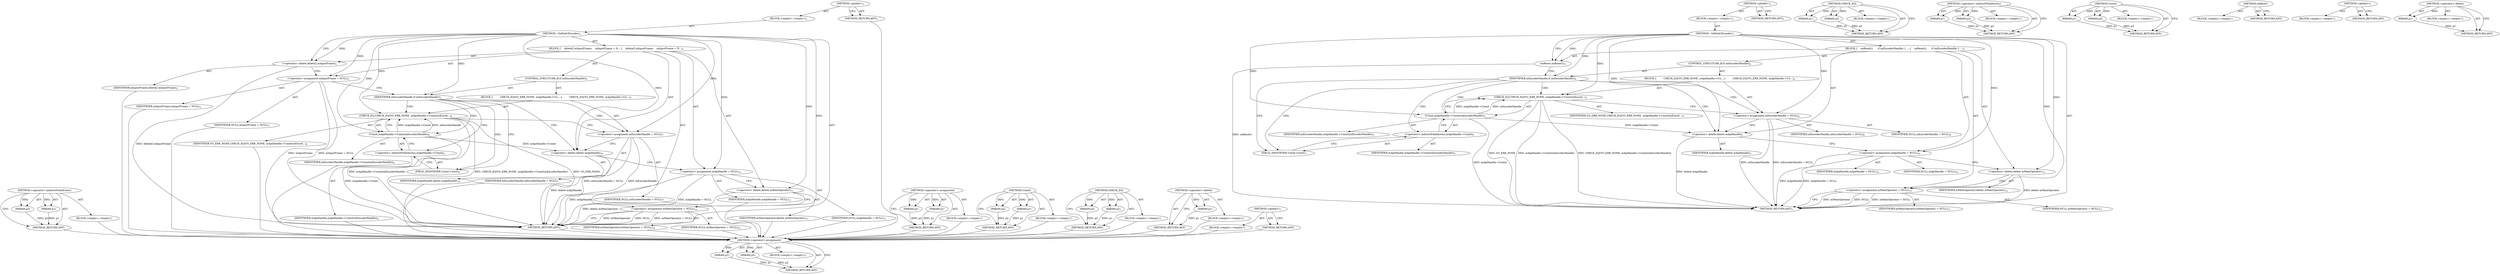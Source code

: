digraph "&lt;operator&gt;.delete" {
vulnerable_72 [label=<(METHOD,&lt;operator&gt;.indirectFieldAccess)>];
vulnerable_73 [label=<(PARAM,p1)>];
vulnerable_74 [label=<(PARAM,p2)>];
vulnerable_75 [label=<(BLOCK,&lt;empty&gt;,&lt;empty&gt;)>];
vulnerable_76 [label=<(METHOD_RETURN,ANY)>];
vulnerable_6 [label=<(METHOD,&lt;global&gt;)<SUB>1</SUB>>];
vulnerable_7 [label=<(BLOCK,&lt;empty&gt;,&lt;empty&gt;)<SUB>1</SUB>>];
vulnerable_8 [label=<(METHOD,~SoftAACEncoder)<SUB>1</SUB>>];
vulnerable_9 [label=<(BLOCK,{
    delete[] mInputFrame;
    mInputFrame = N...,{
    delete[] mInputFrame;
    mInputFrame = N...)<SUB>1</SUB>>];
vulnerable_10 [label=<(&lt;operator&gt;.delete,delete[] mInputFrame)<SUB>2</SUB>>];
vulnerable_11 [label=<(IDENTIFIER,mInputFrame,delete[] mInputFrame)<SUB>2</SUB>>];
vulnerable_12 [label=<(&lt;operator&gt;.assignment,mInputFrame = NULL)<SUB>3</SUB>>];
vulnerable_13 [label=<(IDENTIFIER,mInputFrame,mInputFrame = NULL)<SUB>3</SUB>>];
vulnerable_14 [label=<(IDENTIFIER,NULL,mInputFrame = NULL)<SUB>3</SUB>>];
vulnerable_15 [label=<(CONTROL_STRUCTURE,IF,if (mEncoderHandle))<SUB>5</SUB>>];
vulnerable_16 [label=<(IDENTIFIER,mEncoderHandle,if (mEncoderHandle))<SUB>5</SUB>>];
vulnerable_17 [label=<(BLOCK,{
         CHECK_EQ(VO_ERR_NONE, mApiHandle-&gt;Un...,{
         CHECK_EQ(VO_ERR_NONE, mApiHandle-&gt;Un...)<SUB>5</SUB>>];
vulnerable_18 [label=<(CHECK_EQ,CHECK_EQ(VO_ERR_NONE, mApiHandle-&gt;Uninit(mEncod...)<SUB>6</SUB>>];
vulnerable_19 [label=<(IDENTIFIER,VO_ERR_NONE,CHECK_EQ(VO_ERR_NONE, mApiHandle-&gt;Uninit(mEncod...)<SUB>6</SUB>>];
vulnerable_20 [label=<(Uninit,mApiHandle-&gt;Uninit(mEncoderHandle))<SUB>6</SUB>>];
vulnerable_21 [label=<(&lt;operator&gt;.indirectFieldAccess,mApiHandle-&gt;Uninit)<SUB>6</SUB>>];
vulnerable_22 [label=<(IDENTIFIER,mApiHandle,mApiHandle-&gt;Uninit(mEncoderHandle))<SUB>6</SUB>>];
vulnerable_23 [label=<(FIELD_IDENTIFIER,Uninit,Uninit)<SUB>6</SUB>>];
vulnerable_24 [label=<(IDENTIFIER,mEncoderHandle,mApiHandle-&gt;Uninit(mEncoderHandle))<SUB>6</SUB>>];
vulnerable_25 [label=<(&lt;operator&gt;.assignment,mEncoderHandle = NULL)<SUB>7</SUB>>];
vulnerable_26 [label=<(IDENTIFIER,mEncoderHandle,mEncoderHandle = NULL)<SUB>7</SUB>>];
vulnerable_27 [label=<(IDENTIFIER,NULL,mEncoderHandle = NULL)<SUB>7</SUB>>];
vulnerable_28 [label=<(&lt;operator&gt;.delete,delete mApiHandle)<SUB>10</SUB>>];
vulnerable_29 [label=<(IDENTIFIER,mApiHandle,delete mApiHandle)<SUB>10</SUB>>];
vulnerable_30 [label=<(&lt;operator&gt;.assignment,mApiHandle = NULL)<SUB>11</SUB>>];
vulnerable_31 [label=<(IDENTIFIER,mApiHandle,mApiHandle = NULL)<SUB>11</SUB>>];
vulnerable_32 [label=<(IDENTIFIER,NULL,mApiHandle = NULL)<SUB>11</SUB>>];
vulnerable_33 [label=<(&lt;operator&gt;.delete,delete mMemOperator)<SUB>13</SUB>>];
vulnerable_34 [label=<(IDENTIFIER,mMemOperator,delete mMemOperator)<SUB>13</SUB>>];
vulnerable_35 [label=<(&lt;operator&gt;.assignment,mMemOperator = NULL)<SUB>14</SUB>>];
vulnerable_36 [label=<(IDENTIFIER,mMemOperator,mMemOperator = NULL)<SUB>14</SUB>>];
vulnerable_37 [label=<(IDENTIFIER,NULL,mMemOperator = NULL)<SUB>14</SUB>>];
vulnerable_38 [label=<(METHOD_RETURN,ANY)<SUB>1</SUB>>];
vulnerable_40 [label=<(METHOD_RETURN,ANY)<SUB>1</SUB>>];
vulnerable_57 [label=<(METHOD,&lt;operator&gt;.assignment)>];
vulnerable_58 [label=<(PARAM,p1)>];
vulnerable_59 [label=<(PARAM,p2)>];
vulnerable_60 [label=<(BLOCK,&lt;empty&gt;,&lt;empty&gt;)>];
vulnerable_61 [label=<(METHOD_RETURN,ANY)>];
vulnerable_67 [label=<(METHOD,Uninit)>];
vulnerable_68 [label=<(PARAM,p1)>];
vulnerable_69 [label=<(PARAM,p2)>];
vulnerable_70 [label=<(BLOCK,&lt;empty&gt;,&lt;empty&gt;)>];
vulnerable_71 [label=<(METHOD_RETURN,ANY)>];
vulnerable_62 [label=<(METHOD,CHECK_EQ)>];
vulnerable_63 [label=<(PARAM,p1)>];
vulnerable_64 [label=<(PARAM,p2)>];
vulnerable_65 [label=<(BLOCK,&lt;empty&gt;,&lt;empty&gt;)>];
vulnerable_66 [label=<(METHOD_RETURN,ANY)>];
vulnerable_53 [label=<(METHOD,&lt;operator&gt;.delete)>];
vulnerable_54 [label=<(PARAM,p1)>];
vulnerable_55 [label=<(BLOCK,&lt;empty&gt;,&lt;empty&gt;)>];
vulnerable_56 [label=<(METHOD_RETURN,ANY)>];
vulnerable_47 [label=<(METHOD,&lt;global&gt;)<SUB>1</SUB>>];
vulnerable_48 [label=<(BLOCK,&lt;empty&gt;,&lt;empty&gt;)>];
vulnerable_49 [label=<(METHOD_RETURN,ANY)>];
fixed_67 [label=<(METHOD,&lt;operator&gt;.assignment)>];
fixed_68 [label=<(PARAM,p1)>];
fixed_69 [label=<(PARAM,p2)>];
fixed_70 [label=<(BLOCK,&lt;empty&gt;,&lt;empty&gt;)>];
fixed_71 [label=<(METHOD_RETURN,ANY)>];
fixed_6 [label=<(METHOD,&lt;global&gt;)<SUB>1</SUB>>];
fixed_7 [label=<(BLOCK,&lt;empty&gt;,&lt;empty&gt;)<SUB>1</SUB>>];
fixed_8 [label=<(METHOD,~SoftAACEncoder)<SUB>1</SUB>>];
fixed_9 [label=<(BLOCK,{
    onReset();
 
     if (mEncoderHandle) {
 ...,{
    onReset();
 
     if (mEncoderHandle) {
 ...)<SUB>1</SUB>>];
fixed_10 [label=<(onReset,onReset())<SUB>2</SUB>>];
fixed_11 [label=<(CONTROL_STRUCTURE,IF,if (mEncoderHandle))<SUB>4</SUB>>];
fixed_12 [label=<(IDENTIFIER,mEncoderHandle,if (mEncoderHandle))<SUB>4</SUB>>];
fixed_13 [label=<(BLOCK,{
         CHECK_EQ(VO_ERR_NONE, mApiHandle-&gt;Un...,{
         CHECK_EQ(VO_ERR_NONE, mApiHandle-&gt;Un...)<SUB>4</SUB>>];
fixed_14 [label=<(CHECK_EQ,CHECK_EQ(VO_ERR_NONE, mApiHandle-&gt;Uninit(mEncod...)<SUB>5</SUB>>];
fixed_15 [label=<(IDENTIFIER,VO_ERR_NONE,CHECK_EQ(VO_ERR_NONE, mApiHandle-&gt;Uninit(mEncod...)<SUB>5</SUB>>];
fixed_16 [label=<(Uninit,mApiHandle-&gt;Uninit(mEncoderHandle))<SUB>5</SUB>>];
fixed_17 [label=<(&lt;operator&gt;.indirectFieldAccess,mApiHandle-&gt;Uninit)<SUB>5</SUB>>];
fixed_18 [label=<(IDENTIFIER,mApiHandle,mApiHandle-&gt;Uninit(mEncoderHandle))<SUB>5</SUB>>];
fixed_19 [label=<(FIELD_IDENTIFIER,Uninit,Uninit)<SUB>5</SUB>>];
fixed_20 [label=<(IDENTIFIER,mEncoderHandle,mApiHandle-&gt;Uninit(mEncoderHandle))<SUB>5</SUB>>];
fixed_21 [label=<(&lt;operator&gt;.assignment,mEncoderHandle = NULL)<SUB>6</SUB>>];
fixed_22 [label=<(IDENTIFIER,mEncoderHandle,mEncoderHandle = NULL)<SUB>6</SUB>>];
fixed_23 [label=<(IDENTIFIER,NULL,mEncoderHandle = NULL)<SUB>6</SUB>>];
fixed_24 [label=<(&lt;operator&gt;.delete,delete mApiHandle)<SUB>9</SUB>>];
fixed_25 [label=<(IDENTIFIER,mApiHandle,delete mApiHandle)<SUB>9</SUB>>];
fixed_26 [label=<(&lt;operator&gt;.assignment,mApiHandle = NULL)<SUB>10</SUB>>];
fixed_27 [label=<(IDENTIFIER,mApiHandle,mApiHandle = NULL)<SUB>10</SUB>>];
fixed_28 [label=<(IDENTIFIER,NULL,mApiHandle = NULL)<SUB>10</SUB>>];
fixed_29 [label=<(&lt;operator&gt;.delete,delete mMemOperator)<SUB>12</SUB>>];
fixed_30 [label=<(IDENTIFIER,mMemOperator,delete mMemOperator)<SUB>12</SUB>>];
fixed_31 [label=<(&lt;operator&gt;.assignment,mMemOperator = NULL)<SUB>13</SUB>>];
fixed_32 [label=<(IDENTIFIER,mMemOperator,mMemOperator = NULL)<SUB>13</SUB>>];
fixed_33 [label=<(IDENTIFIER,NULL,mMemOperator = NULL)<SUB>13</SUB>>];
fixed_34 [label=<(METHOD_RETURN,ANY)<SUB>1</SUB>>];
fixed_36 [label=<(METHOD_RETURN,ANY)<SUB>1</SUB>>];
fixed_52 [label=<(METHOD,CHECK_EQ)>];
fixed_53 [label=<(PARAM,p1)>];
fixed_54 [label=<(PARAM,p2)>];
fixed_55 [label=<(BLOCK,&lt;empty&gt;,&lt;empty&gt;)>];
fixed_56 [label=<(METHOD_RETURN,ANY)>];
fixed_62 [label=<(METHOD,&lt;operator&gt;.indirectFieldAccess)>];
fixed_63 [label=<(PARAM,p1)>];
fixed_64 [label=<(PARAM,p2)>];
fixed_65 [label=<(BLOCK,&lt;empty&gt;,&lt;empty&gt;)>];
fixed_66 [label=<(METHOD_RETURN,ANY)>];
fixed_57 [label=<(METHOD,Uninit)>];
fixed_58 [label=<(PARAM,p1)>];
fixed_59 [label=<(PARAM,p2)>];
fixed_60 [label=<(BLOCK,&lt;empty&gt;,&lt;empty&gt;)>];
fixed_61 [label=<(METHOD_RETURN,ANY)>];
fixed_49 [label=<(METHOD,onReset)>];
fixed_50 [label=<(BLOCK,&lt;empty&gt;,&lt;empty&gt;)>];
fixed_51 [label=<(METHOD_RETURN,ANY)>];
fixed_43 [label=<(METHOD,&lt;global&gt;)<SUB>1</SUB>>];
fixed_44 [label=<(BLOCK,&lt;empty&gt;,&lt;empty&gt;)>];
fixed_45 [label=<(METHOD_RETURN,ANY)>];
fixed_72 [label=<(METHOD,&lt;operator&gt;.delete)>];
fixed_73 [label=<(PARAM,p1)>];
fixed_74 [label=<(BLOCK,&lt;empty&gt;,&lt;empty&gt;)>];
fixed_75 [label=<(METHOD_RETURN,ANY)>];
vulnerable_72 -> vulnerable_73  [key=0, label="AST: "];
vulnerable_72 -> vulnerable_73  [key=1, label="DDG: "];
vulnerable_72 -> vulnerable_75  [key=0, label="AST: "];
vulnerable_72 -> vulnerable_74  [key=0, label="AST: "];
vulnerable_72 -> vulnerable_74  [key=1, label="DDG: "];
vulnerable_72 -> vulnerable_76  [key=0, label="AST: "];
vulnerable_72 -> vulnerable_76  [key=1, label="CFG: "];
vulnerable_73 -> vulnerable_76  [key=0, label="DDG: p1"];
vulnerable_74 -> vulnerable_76  [key=0, label="DDG: p2"];
vulnerable_75 -> fixed_67  [key=0];
vulnerable_76 -> fixed_67  [key=0];
vulnerable_6 -> vulnerable_7  [key=0, label="AST: "];
vulnerable_6 -> vulnerable_40  [key=0, label="AST: "];
vulnerable_6 -> vulnerable_40  [key=1, label="CFG: "];
vulnerable_7 -> vulnerable_8  [key=0, label="AST: "];
vulnerable_8 -> vulnerable_9  [key=0, label="AST: "];
vulnerable_8 -> vulnerable_38  [key=0, label="AST: "];
vulnerable_8 -> vulnerable_10  [key=0, label="CFG: "];
vulnerable_8 -> vulnerable_10  [key=1, label="DDG: "];
vulnerable_8 -> vulnerable_12  [key=0, label="DDG: "];
vulnerable_8 -> vulnerable_30  [key=0, label="DDG: "];
vulnerable_8 -> vulnerable_35  [key=0, label="DDG: "];
vulnerable_8 -> vulnerable_16  [key=0, label="DDG: "];
vulnerable_8 -> vulnerable_28  [key=0, label="DDG: "];
vulnerable_8 -> vulnerable_33  [key=0, label="DDG: "];
vulnerable_8 -> vulnerable_25  [key=0, label="DDG: "];
vulnerable_8 -> vulnerable_18  [key=0, label="DDG: "];
vulnerable_8 -> vulnerable_20  [key=0, label="DDG: "];
vulnerable_9 -> vulnerable_10  [key=0, label="AST: "];
vulnerable_9 -> vulnerable_12  [key=0, label="AST: "];
vulnerable_9 -> vulnerable_15  [key=0, label="AST: "];
vulnerable_9 -> vulnerable_28  [key=0, label="AST: "];
vulnerable_9 -> vulnerable_30  [key=0, label="AST: "];
vulnerable_9 -> vulnerable_33  [key=0, label="AST: "];
vulnerable_9 -> vulnerable_35  [key=0, label="AST: "];
vulnerable_10 -> vulnerable_11  [key=0, label="AST: "];
vulnerable_10 -> vulnerable_12  [key=0, label="CFG: "];
vulnerable_10 -> vulnerable_38  [key=0, label="DDG: delete[] mInputFrame"];
vulnerable_11 -> fixed_67  [key=0];
vulnerable_12 -> vulnerable_13  [key=0, label="AST: "];
vulnerable_12 -> vulnerable_14  [key=0, label="AST: "];
vulnerable_12 -> vulnerable_16  [key=0, label="CFG: "];
vulnerable_12 -> vulnerable_38  [key=0, label="DDG: mInputFrame"];
vulnerable_12 -> vulnerable_38  [key=1, label="DDG: mInputFrame = NULL"];
vulnerable_13 -> fixed_67  [key=0];
vulnerable_14 -> fixed_67  [key=0];
vulnerable_15 -> vulnerable_16  [key=0, label="AST: "];
vulnerable_15 -> vulnerable_17  [key=0, label="AST: "];
vulnerable_16 -> vulnerable_23  [key=0, label="CFG: "];
vulnerable_16 -> vulnerable_23  [key=1, label="CDG: "];
vulnerable_16 -> vulnerable_28  [key=0, label="CFG: "];
vulnerable_16 -> vulnerable_20  [key=0, label="CDG: "];
vulnerable_16 -> vulnerable_25  [key=0, label="CDG: "];
vulnerable_16 -> vulnerable_21  [key=0, label="CDG: "];
vulnerable_16 -> vulnerable_18  [key=0, label="CDG: "];
vulnerable_17 -> vulnerable_18  [key=0, label="AST: "];
vulnerable_17 -> vulnerable_25  [key=0, label="AST: "];
vulnerable_18 -> vulnerable_19  [key=0, label="AST: "];
vulnerable_18 -> vulnerable_20  [key=0, label="AST: "];
vulnerable_18 -> vulnerable_25  [key=0, label="CFG: "];
vulnerable_18 -> vulnerable_38  [key=0, label="DDG: mApiHandle-&gt;Uninit(mEncoderHandle)"];
vulnerable_18 -> vulnerable_38  [key=1, label="DDG: CHECK_EQ(VO_ERR_NONE, mApiHandle-&gt;Uninit(mEncoderHandle))"];
vulnerable_18 -> vulnerable_38  [key=2, label="DDG: VO_ERR_NONE"];
vulnerable_19 -> fixed_67  [key=0];
vulnerable_20 -> vulnerable_21  [key=0, label="AST: "];
vulnerable_20 -> vulnerable_24  [key=0, label="AST: "];
vulnerable_20 -> vulnerable_18  [key=0, label="CFG: "];
vulnerable_20 -> vulnerable_18  [key=1, label="DDG: mApiHandle-&gt;Uninit"];
vulnerable_20 -> vulnerable_18  [key=2, label="DDG: mEncoderHandle"];
vulnerable_20 -> vulnerable_38  [key=0, label="DDG: mApiHandle-&gt;Uninit"];
vulnerable_20 -> vulnerable_28  [key=0, label="DDG: mApiHandle-&gt;Uninit"];
vulnerable_21 -> vulnerable_22  [key=0, label="AST: "];
vulnerable_21 -> vulnerable_23  [key=0, label="AST: "];
vulnerable_21 -> vulnerable_20  [key=0, label="CFG: "];
vulnerable_22 -> fixed_67  [key=0];
vulnerable_23 -> vulnerable_21  [key=0, label="CFG: "];
vulnerable_24 -> fixed_67  [key=0];
vulnerable_25 -> vulnerable_26  [key=0, label="AST: "];
vulnerable_25 -> vulnerable_27  [key=0, label="AST: "];
vulnerable_25 -> vulnerable_28  [key=0, label="CFG: "];
vulnerable_25 -> vulnerable_38  [key=0, label="DDG: mEncoderHandle"];
vulnerable_25 -> vulnerable_38  [key=1, label="DDG: mEncoderHandle = NULL"];
vulnerable_26 -> fixed_67  [key=0];
vulnerable_27 -> fixed_67  [key=0];
vulnerable_28 -> vulnerable_29  [key=0, label="AST: "];
vulnerable_28 -> vulnerable_30  [key=0, label="CFG: "];
vulnerable_28 -> vulnerable_38  [key=0, label="DDG: delete mApiHandle"];
vulnerable_29 -> fixed_67  [key=0];
vulnerable_30 -> vulnerable_31  [key=0, label="AST: "];
vulnerable_30 -> vulnerable_32  [key=0, label="AST: "];
vulnerable_30 -> vulnerable_33  [key=0, label="CFG: "];
vulnerable_30 -> vulnerable_38  [key=0, label="DDG: mApiHandle"];
vulnerable_30 -> vulnerable_38  [key=1, label="DDG: mApiHandle = NULL"];
vulnerable_31 -> fixed_67  [key=0];
vulnerable_32 -> fixed_67  [key=0];
vulnerable_33 -> vulnerable_34  [key=0, label="AST: "];
vulnerable_33 -> vulnerable_35  [key=0, label="CFG: "];
vulnerable_33 -> vulnerable_38  [key=0, label="DDG: delete mMemOperator"];
vulnerable_34 -> fixed_67  [key=0];
vulnerable_35 -> vulnerable_36  [key=0, label="AST: "];
vulnerable_35 -> vulnerable_37  [key=0, label="AST: "];
vulnerable_35 -> vulnerable_38  [key=0, label="CFG: "];
vulnerable_35 -> vulnerable_38  [key=1, label="DDG: mMemOperator"];
vulnerable_35 -> vulnerable_38  [key=2, label="DDG: NULL"];
vulnerable_35 -> vulnerable_38  [key=3, label="DDG: mMemOperator = NULL"];
vulnerable_36 -> fixed_67  [key=0];
vulnerable_37 -> fixed_67  [key=0];
vulnerable_38 -> fixed_67  [key=0];
vulnerable_40 -> fixed_67  [key=0];
vulnerable_57 -> vulnerable_58  [key=0, label="AST: "];
vulnerable_57 -> vulnerable_58  [key=1, label="DDG: "];
vulnerable_57 -> vulnerable_60  [key=0, label="AST: "];
vulnerable_57 -> vulnerable_59  [key=0, label="AST: "];
vulnerable_57 -> vulnerable_59  [key=1, label="DDG: "];
vulnerable_57 -> vulnerable_61  [key=0, label="AST: "];
vulnerable_57 -> vulnerable_61  [key=1, label="CFG: "];
vulnerable_58 -> vulnerable_61  [key=0, label="DDG: p1"];
vulnerable_59 -> vulnerable_61  [key=0, label="DDG: p2"];
vulnerable_60 -> fixed_67  [key=0];
vulnerable_61 -> fixed_67  [key=0];
vulnerable_67 -> vulnerable_68  [key=0, label="AST: "];
vulnerable_67 -> vulnerable_68  [key=1, label="DDG: "];
vulnerable_67 -> vulnerable_70  [key=0, label="AST: "];
vulnerable_67 -> vulnerable_69  [key=0, label="AST: "];
vulnerable_67 -> vulnerable_69  [key=1, label="DDG: "];
vulnerable_67 -> vulnerable_71  [key=0, label="AST: "];
vulnerable_67 -> vulnerable_71  [key=1, label="CFG: "];
vulnerable_68 -> vulnerable_71  [key=0, label="DDG: p1"];
vulnerable_69 -> vulnerable_71  [key=0, label="DDG: p2"];
vulnerable_70 -> fixed_67  [key=0];
vulnerable_71 -> fixed_67  [key=0];
vulnerable_62 -> vulnerable_63  [key=0, label="AST: "];
vulnerable_62 -> vulnerable_63  [key=1, label="DDG: "];
vulnerable_62 -> vulnerable_65  [key=0, label="AST: "];
vulnerable_62 -> vulnerable_64  [key=0, label="AST: "];
vulnerable_62 -> vulnerable_64  [key=1, label="DDG: "];
vulnerable_62 -> vulnerable_66  [key=0, label="AST: "];
vulnerable_62 -> vulnerable_66  [key=1, label="CFG: "];
vulnerable_63 -> vulnerable_66  [key=0, label="DDG: p1"];
vulnerable_64 -> vulnerable_66  [key=0, label="DDG: p2"];
vulnerable_65 -> fixed_67  [key=0];
vulnerable_66 -> fixed_67  [key=0];
vulnerable_53 -> vulnerable_54  [key=0, label="AST: "];
vulnerable_53 -> vulnerable_54  [key=1, label="DDG: "];
vulnerable_53 -> vulnerable_55  [key=0, label="AST: "];
vulnerable_53 -> vulnerable_56  [key=0, label="AST: "];
vulnerable_53 -> vulnerable_56  [key=1, label="CFG: "];
vulnerable_54 -> vulnerable_56  [key=0, label="DDG: p1"];
vulnerable_55 -> fixed_67  [key=0];
vulnerable_56 -> fixed_67  [key=0];
vulnerable_47 -> vulnerable_48  [key=0, label="AST: "];
vulnerable_47 -> vulnerable_49  [key=0, label="AST: "];
vulnerable_47 -> vulnerable_49  [key=1, label="CFG: "];
vulnerable_48 -> fixed_67  [key=0];
vulnerable_49 -> fixed_67  [key=0];
fixed_67 -> fixed_68  [key=0, label="AST: "];
fixed_67 -> fixed_68  [key=1, label="DDG: "];
fixed_67 -> fixed_70  [key=0, label="AST: "];
fixed_67 -> fixed_69  [key=0, label="AST: "];
fixed_67 -> fixed_69  [key=1, label="DDG: "];
fixed_67 -> fixed_71  [key=0, label="AST: "];
fixed_67 -> fixed_71  [key=1, label="CFG: "];
fixed_68 -> fixed_71  [key=0, label="DDG: p1"];
fixed_69 -> fixed_71  [key=0, label="DDG: p2"];
fixed_6 -> fixed_7  [key=0, label="AST: "];
fixed_6 -> fixed_36  [key=0, label="AST: "];
fixed_6 -> fixed_36  [key=1, label="CFG: "];
fixed_7 -> fixed_8  [key=0, label="AST: "];
fixed_8 -> fixed_9  [key=0, label="AST: "];
fixed_8 -> fixed_34  [key=0, label="AST: "];
fixed_8 -> fixed_10  [key=0, label="CFG: "];
fixed_8 -> fixed_10  [key=1, label="DDG: "];
fixed_8 -> fixed_26  [key=0, label="DDG: "];
fixed_8 -> fixed_31  [key=0, label="DDG: "];
fixed_8 -> fixed_12  [key=0, label="DDG: "];
fixed_8 -> fixed_24  [key=0, label="DDG: "];
fixed_8 -> fixed_29  [key=0, label="DDG: "];
fixed_8 -> fixed_21  [key=0, label="DDG: "];
fixed_8 -> fixed_14  [key=0, label="DDG: "];
fixed_8 -> fixed_16  [key=0, label="DDG: "];
fixed_9 -> fixed_10  [key=0, label="AST: "];
fixed_9 -> fixed_11  [key=0, label="AST: "];
fixed_9 -> fixed_24  [key=0, label="AST: "];
fixed_9 -> fixed_26  [key=0, label="AST: "];
fixed_9 -> fixed_29  [key=0, label="AST: "];
fixed_9 -> fixed_31  [key=0, label="AST: "];
fixed_10 -> fixed_12  [key=0, label="CFG: "];
fixed_10 -> fixed_34  [key=0, label="DDG: onReset()"];
fixed_11 -> fixed_12  [key=0, label="AST: "];
fixed_11 -> fixed_13  [key=0, label="AST: "];
fixed_12 -> fixed_19  [key=0, label="CFG: "];
fixed_12 -> fixed_19  [key=1, label="CDG: "];
fixed_12 -> fixed_24  [key=0, label="CFG: "];
fixed_12 -> fixed_16  [key=0, label="CDG: "];
fixed_12 -> fixed_17  [key=0, label="CDG: "];
fixed_12 -> fixed_21  [key=0, label="CDG: "];
fixed_12 -> fixed_14  [key=0, label="CDG: "];
fixed_13 -> fixed_14  [key=0, label="AST: "];
fixed_13 -> fixed_21  [key=0, label="AST: "];
fixed_14 -> fixed_15  [key=0, label="AST: "];
fixed_14 -> fixed_16  [key=0, label="AST: "];
fixed_14 -> fixed_21  [key=0, label="CFG: "];
fixed_14 -> fixed_34  [key=0, label="DDG: mApiHandle-&gt;Uninit(mEncoderHandle)"];
fixed_14 -> fixed_34  [key=1, label="DDG: CHECK_EQ(VO_ERR_NONE, mApiHandle-&gt;Uninit(mEncoderHandle))"];
fixed_14 -> fixed_34  [key=2, label="DDG: VO_ERR_NONE"];
fixed_16 -> fixed_17  [key=0, label="AST: "];
fixed_16 -> fixed_20  [key=0, label="AST: "];
fixed_16 -> fixed_14  [key=0, label="CFG: "];
fixed_16 -> fixed_14  [key=1, label="DDG: mApiHandle-&gt;Uninit"];
fixed_16 -> fixed_14  [key=2, label="DDG: mEncoderHandle"];
fixed_16 -> fixed_34  [key=0, label="DDG: mApiHandle-&gt;Uninit"];
fixed_16 -> fixed_24  [key=0, label="DDG: mApiHandle-&gt;Uninit"];
fixed_17 -> fixed_18  [key=0, label="AST: "];
fixed_17 -> fixed_19  [key=0, label="AST: "];
fixed_17 -> fixed_16  [key=0, label="CFG: "];
fixed_19 -> fixed_17  [key=0, label="CFG: "];
fixed_21 -> fixed_22  [key=0, label="AST: "];
fixed_21 -> fixed_23  [key=0, label="AST: "];
fixed_21 -> fixed_24  [key=0, label="CFG: "];
fixed_21 -> fixed_34  [key=0, label="DDG: mEncoderHandle"];
fixed_21 -> fixed_34  [key=1, label="DDG: mEncoderHandle = NULL"];
fixed_24 -> fixed_25  [key=0, label="AST: "];
fixed_24 -> fixed_26  [key=0, label="CFG: "];
fixed_24 -> fixed_34  [key=0, label="DDG: delete mApiHandle"];
fixed_26 -> fixed_27  [key=0, label="AST: "];
fixed_26 -> fixed_28  [key=0, label="AST: "];
fixed_26 -> fixed_29  [key=0, label="CFG: "];
fixed_26 -> fixed_34  [key=0, label="DDG: mApiHandle"];
fixed_26 -> fixed_34  [key=1, label="DDG: mApiHandle = NULL"];
fixed_29 -> fixed_30  [key=0, label="AST: "];
fixed_29 -> fixed_31  [key=0, label="CFG: "];
fixed_29 -> fixed_34  [key=0, label="DDG: delete mMemOperator"];
fixed_31 -> fixed_32  [key=0, label="AST: "];
fixed_31 -> fixed_33  [key=0, label="AST: "];
fixed_31 -> fixed_34  [key=0, label="CFG: "];
fixed_31 -> fixed_34  [key=1, label="DDG: mMemOperator"];
fixed_31 -> fixed_34  [key=2, label="DDG: NULL"];
fixed_31 -> fixed_34  [key=3, label="DDG: mMemOperator = NULL"];
fixed_52 -> fixed_53  [key=0, label="AST: "];
fixed_52 -> fixed_53  [key=1, label="DDG: "];
fixed_52 -> fixed_55  [key=0, label="AST: "];
fixed_52 -> fixed_54  [key=0, label="AST: "];
fixed_52 -> fixed_54  [key=1, label="DDG: "];
fixed_52 -> fixed_56  [key=0, label="AST: "];
fixed_52 -> fixed_56  [key=1, label="CFG: "];
fixed_53 -> fixed_56  [key=0, label="DDG: p1"];
fixed_54 -> fixed_56  [key=0, label="DDG: p2"];
fixed_62 -> fixed_63  [key=0, label="AST: "];
fixed_62 -> fixed_63  [key=1, label="DDG: "];
fixed_62 -> fixed_65  [key=0, label="AST: "];
fixed_62 -> fixed_64  [key=0, label="AST: "];
fixed_62 -> fixed_64  [key=1, label="DDG: "];
fixed_62 -> fixed_66  [key=0, label="AST: "];
fixed_62 -> fixed_66  [key=1, label="CFG: "];
fixed_63 -> fixed_66  [key=0, label="DDG: p1"];
fixed_64 -> fixed_66  [key=0, label="DDG: p2"];
fixed_57 -> fixed_58  [key=0, label="AST: "];
fixed_57 -> fixed_58  [key=1, label="DDG: "];
fixed_57 -> fixed_60  [key=0, label="AST: "];
fixed_57 -> fixed_59  [key=0, label="AST: "];
fixed_57 -> fixed_59  [key=1, label="DDG: "];
fixed_57 -> fixed_61  [key=0, label="AST: "];
fixed_57 -> fixed_61  [key=1, label="CFG: "];
fixed_58 -> fixed_61  [key=0, label="DDG: p1"];
fixed_59 -> fixed_61  [key=0, label="DDG: p2"];
fixed_49 -> fixed_50  [key=0, label="AST: "];
fixed_49 -> fixed_51  [key=0, label="AST: "];
fixed_49 -> fixed_51  [key=1, label="CFG: "];
fixed_43 -> fixed_44  [key=0, label="AST: "];
fixed_43 -> fixed_45  [key=0, label="AST: "];
fixed_43 -> fixed_45  [key=1, label="CFG: "];
fixed_72 -> fixed_73  [key=0, label="AST: "];
fixed_72 -> fixed_73  [key=1, label="DDG: "];
fixed_72 -> fixed_74  [key=0, label="AST: "];
fixed_72 -> fixed_75  [key=0, label="AST: "];
fixed_72 -> fixed_75  [key=1, label="CFG: "];
fixed_73 -> fixed_75  [key=0, label="DDG: p1"];
}
